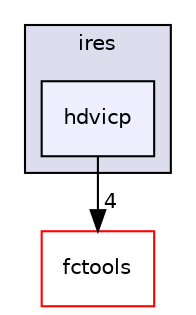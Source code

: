 digraph "hdvicp" {
  compound=true
  node [ fontsize="10", fontname="Helvetica"];
  edge [ labelfontsize="10", labelfontname="Helvetica"];
  subgraph clusterdir_13d5b588d19ceafc6da09a7bf63a73d7 {
    graph [ bgcolor="#ddddee", pencolor="black", label="ires" fontname="Helvetica", fontsize="10", URL="dir_13d5b588d19ceafc6da09a7bf63a73d7.html"]
  dir_241449e3946ea888dfd1121e20d8557e [shape=box, label="hdvicp", style="filled", fillcolor="#eeeeff", pencolor="black", URL="dir_241449e3946ea888dfd1121e20d8557e.html"];
  }
  dir_b29131faccb6cd84ad5696d291df0073 [shape=box label="fctools" fillcolor="white" style="filled" color="red" URL="dir_b29131faccb6cd84ad5696d291df0073.html"];
  dir_241449e3946ea888dfd1121e20d8557e->dir_b29131faccb6cd84ad5696d291df0073 [headlabel="4", labeldistance=1.5 headhref="dir_000013_000007.html"];
}
